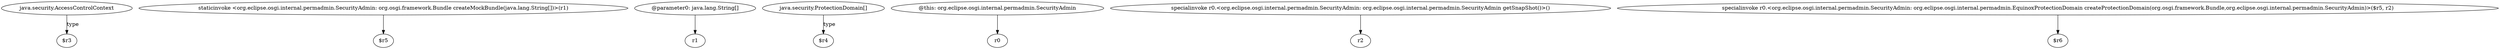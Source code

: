 digraph g {
0[label="java.security.AccessControlContext"]
1[label="$r3"]
0->1[label="type"]
2[label="staticinvoke <org.eclipse.osgi.internal.permadmin.SecurityAdmin: org.osgi.framework.Bundle createMockBundle(java.lang.String[])>(r1)"]
3[label="$r5"]
2->3[label=""]
4[label="@parameter0: java.lang.String[]"]
5[label="r1"]
4->5[label=""]
6[label="java.security.ProtectionDomain[]"]
7[label="$r4"]
6->7[label="type"]
8[label="@this: org.eclipse.osgi.internal.permadmin.SecurityAdmin"]
9[label="r0"]
8->9[label=""]
10[label="specialinvoke r0.<org.eclipse.osgi.internal.permadmin.SecurityAdmin: org.eclipse.osgi.internal.permadmin.SecurityAdmin getSnapShot()>()"]
11[label="r2"]
10->11[label=""]
12[label="specialinvoke r0.<org.eclipse.osgi.internal.permadmin.SecurityAdmin: org.eclipse.osgi.internal.permadmin.EquinoxProtectionDomain createProtectionDomain(org.osgi.framework.Bundle,org.eclipse.osgi.internal.permadmin.SecurityAdmin)>($r5, r2)"]
13[label="$r6"]
12->13[label=""]
}